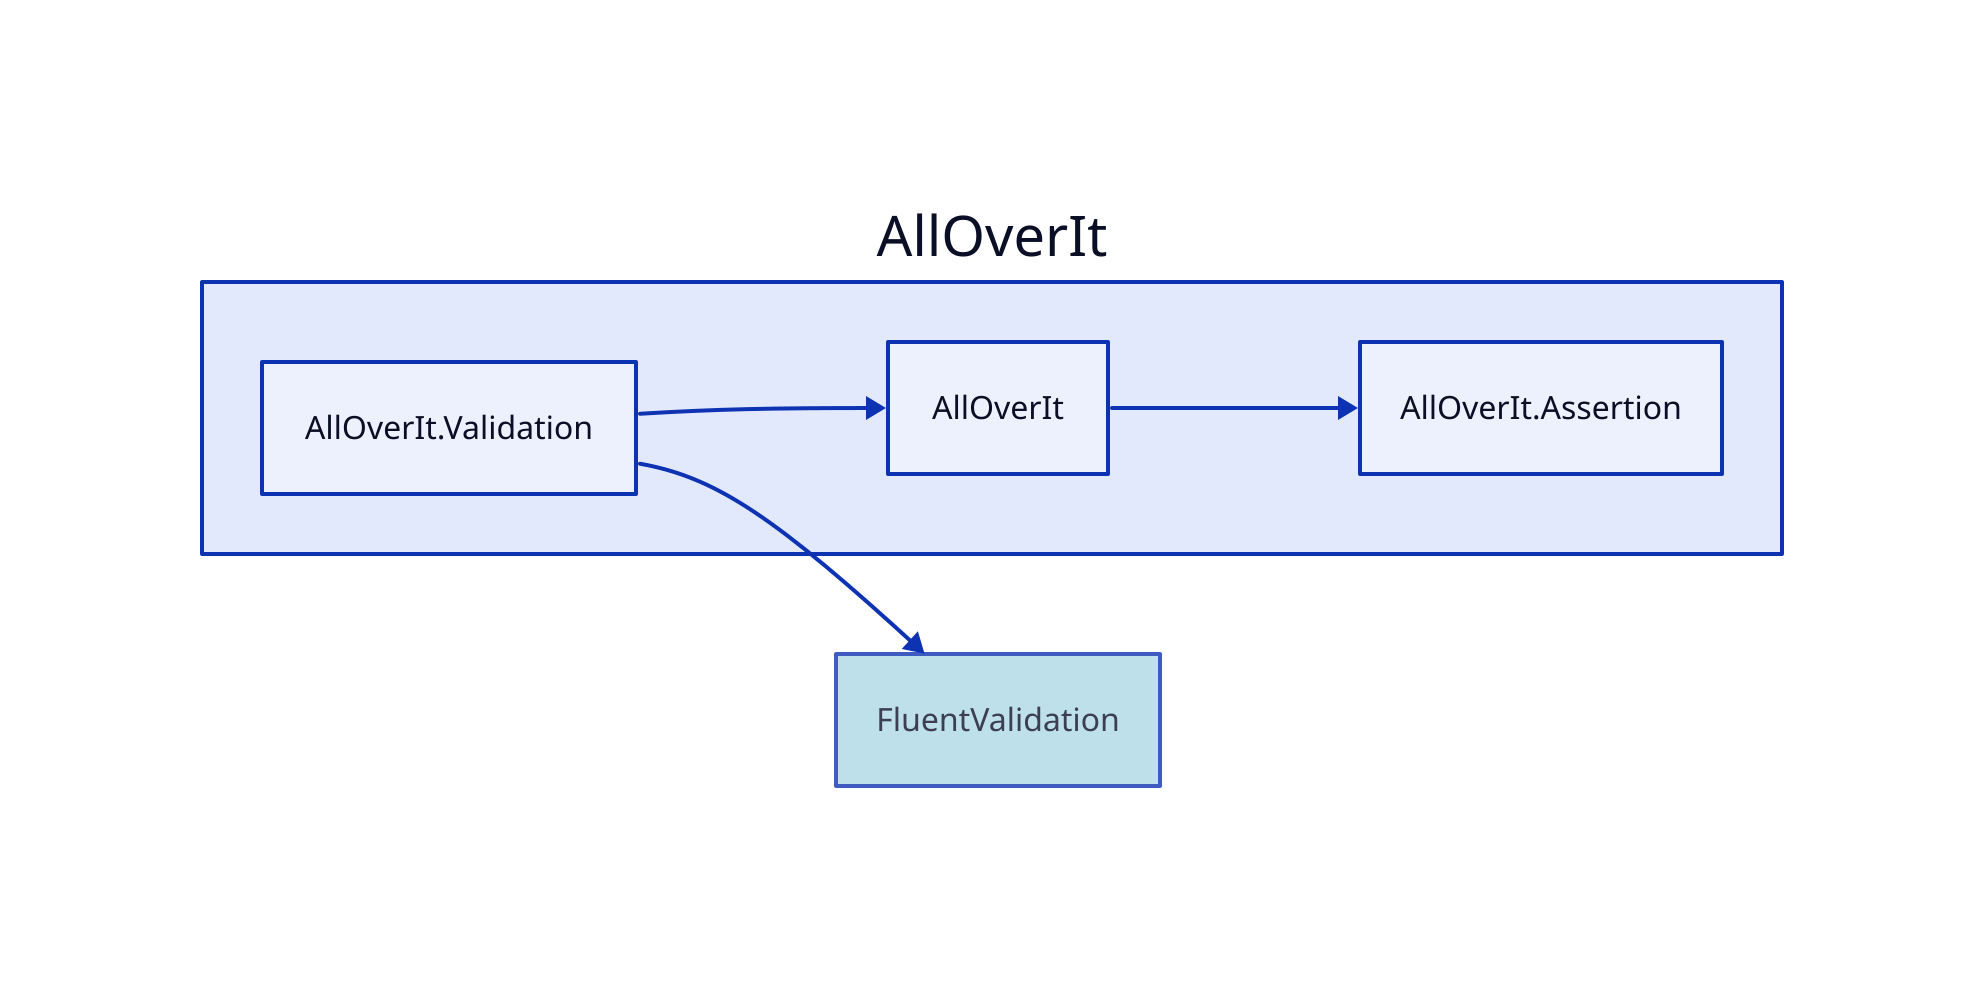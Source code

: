 direction: right

aoi: AllOverIt
aoi.alloverit-validation: AllOverIt.Validation
aoi.alloverit: AllOverIt
aoi.alloverit-assertion: AllOverIt.Assertion
fluentvalidation: FluentValidation
fluentvalidation.style.fill: lightblue
fluentvalidation.style.opacity: 0.8

aoi.alloverit <- aoi.alloverit-validation
aoi.alloverit-assertion <- aoi.alloverit
fluentvalidation <- aoi.alloverit-validation
